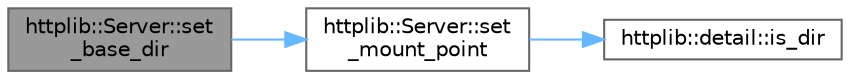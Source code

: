 digraph "httplib::Server::set_base_dir"
{
 // LATEX_PDF_SIZE
  bgcolor="transparent";
  edge [fontname=Helvetica,fontsize=10,labelfontname=Helvetica,labelfontsize=10];
  node [fontname=Helvetica,fontsize=10,shape=box,height=0.2,width=0.4];
  rankdir="LR";
  Node1 [id="Node000001",label="httplib::Server::set\l_base_dir",height=0.2,width=0.4,color="gray40", fillcolor="grey60", style="filled", fontcolor="black",tooltip=" "];
  Node1 -> Node2 [id="edge1_Node000001_Node000002",color="steelblue1",style="solid",tooltip=" "];
  Node2 [id="Node000002",label="httplib::Server::set\l_mount_point",height=0.2,width=0.4,color="grey40", fillcolor="white", style="filled",URL="$classhttplib_1_1_server.html#aee7f438a39ab1669d1bbb4d3f7513f36",tooltip=" "];
  Node2 -> Node3 [id="edge2_Node000002_Node000003",color="steelblue1",style="solid",tooltip=" "];
  Node3 [id="Node000003",label="httplib::detail::is_dir",height=0.2,width=0.4,color="grey40", fillcolor="white", style="filled",URL="$namespacehttplib_1_1detail.html#af1f56433b3a10b13b2f914de33bd6e31",tooltip=" "];
}
